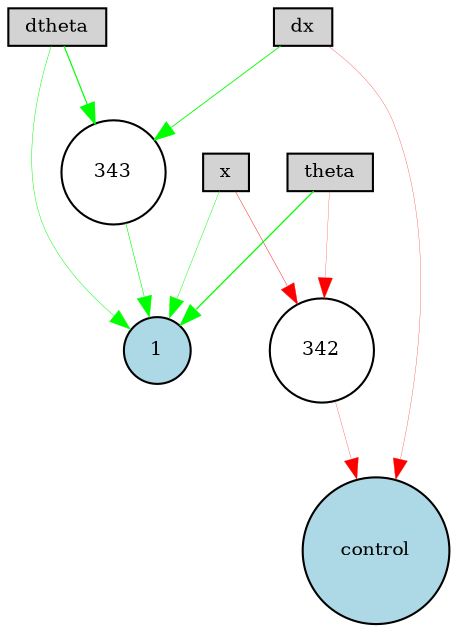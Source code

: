 digraph {
	node [fontsize=9 height=0.2 shape=circle width=0.2]
	x [fillcolor=lightgray shape=box style=filled]
	dx [fillcolor=lightgray shape=box style=filled]
	theta [fillcolor=lightgray shape=box style=filled]
	dtheta [fillcolor=lightgray shape=box style=filled]
	control [fillcolor=lightblue style=filled]
	1 [fillcolor=lightblue style=filled]
	342 [fillcolor=white style=filled]
	343 [fillcolor=white style=filled]
	343 -> 1 [color=green penwidth=0.2819370869418525 style=solid]
	x -> 342 [color=red penwidth=0.2057120388613337 style=solid]
	theta -> 342 [color=red penwidth=0.11516020454572075 style=solid]
	x -> 1 [color=green penwidth=0.21829880329577958 style=solid]
	dx -> 343 [color=green penwidth=0.42541254319822 style=solid]
	342 -> control [color=red penwidth=0.1289531999428139 style=solid]
	dx -> control [color=red penwidth=0.13006484315923372 style=solid]
	theta -> 1 [color=green penwidth=0.6235137085220039 style=solid]
	dtheta -> 1 [color=green penwidth=0.23127110908157442 style=solid]
	dtheta -> 343 [color=green penwidth=0.5742245546425248 style=solid]
}
